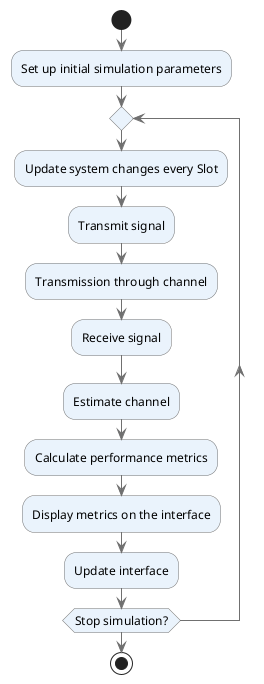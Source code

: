@startuml Real
skinparam defaultFontName Segoe UI
skinparam defaultFontSize 25
skinparam defaultFontName Arial
skinparam defaultFontSize 12
skinparam ArrowColor #707070
skinparam defaultBackgroundColor #ffffff
skinparam noteBackgroundColor #f3f3f3
skinparam noteBorderColor #707070
skinparam activityBackgroundColor #eaf3fc
skinparam activityBorderColor #707070
skinparam activityArrowColor #707070

start
:Set up initial simulation parameters;
repeat
    :Update system changes every Slot;
    :Transmit signal;
    :Transmission through channel;
    :Receive signal;
    :Estimate channel;
    :Calculate performance metrics;
    :Display metrics on the interface;
    :Update interface;
repeat while (Stop simulation?)
stop
@enduml


/'@startuml Flowchart

'left to right direction
skinparam defaultFontName Segoe UI
skinparam defaultFontSize 25

<style>
node {
  Fontcolor #000000
  LineThickness 1
  LineColor black
}
folder {
  Fontcolor  #000000
  'BackGroundColor #004073
  LineThickness 1
  LineColor black
}
package {
  'BackGroundColor #025080
  LineThickness 1
  LineColor black
}

file {
  BackGroundColor #d3d6de
  LineThickness 1
  LineColor black
}

component{
  BackGroundColor #d3d6de
  LineThickness 1
  LineColor black
}
</style>

start

:SNR Selection;

:Data Type Selection;

:Estimation Models Selection;

:Start Transmission Simulation;

while (Channel) is (in channels)
    :Set Channel;
    while (Modulation) is (in modulations)
        :Set Modulation;
        while (Speed) is (in speeds)
            :Set User Speed;
            while (SNR) is (in SNR(dB))
                :Configure Carrier, Modulation, and Channel;
                :Parameter Initialization;
                while (Slot) is (Slots per \n frames sent)
                    :Slot Processing;
                    :Channel Estimation;
                    :Configure Phase Compensation;
                    :Slot Metrics;
                endwhile
            endwhile
            :Matrix Metrics (each dB);
        endwhile
    endwhile
endwhile

partition End {
    :Save Parameters;
}
@enduml

'/
/'@startuml Flujograma

'left to right direction
skinparam defaultFontName Segoe UI
skinparam defaultFontSize 25

<style>
node {
  Fontcolor #000000
  LineThickness 1
  LineColor black
}
folder {
  Fontcolor  #000000
  'BackGroundColor #004073
  LineThickness 1
  LineColor black
}
package {
  'BackGroundColor #025080
  LineThickness 1
  LineColor black
}

file {
  BackGroundColor #d3d6de
  LineThickness 1
  LineColor black
}

component{
  BackGroundColor #d3d6de
  LineThickness 1
  LineColor black
}
</style>

start

:Seleccion SNR;

:Seleccion de tipo de datos a transmitir;

:Seleccionar Modelos de Estimación;

:Iniciar Simulación de Transmisión;

while (Canal) is (en canales)
    :Establecer Canal;
    while (Modulación) is (en modulaciones)
        :Establecer Modulación;
        while (Velocidad) is (en velocidades)
            :Establecer Velocidad del Usuario;
            while (SNR) is (en SNR(dB))
                :Configurar Portadora, Modulación y Canal;
                :Inicialización de Parámetros;
                while (Slot) is (Slots por \n frames enviados)
                    :Procesamiento de Slot;
                    :Estimación de Canal;
                    :Configurar Compensación de Fase;
                    :Métricas del Slot;
                endwhile
            endwhile
            :Métricas Matriz (cada dB);
        endwhile
    endwhile
endwhile

partition End {
    :Guardar Parámetros;
}
@enduml
'/